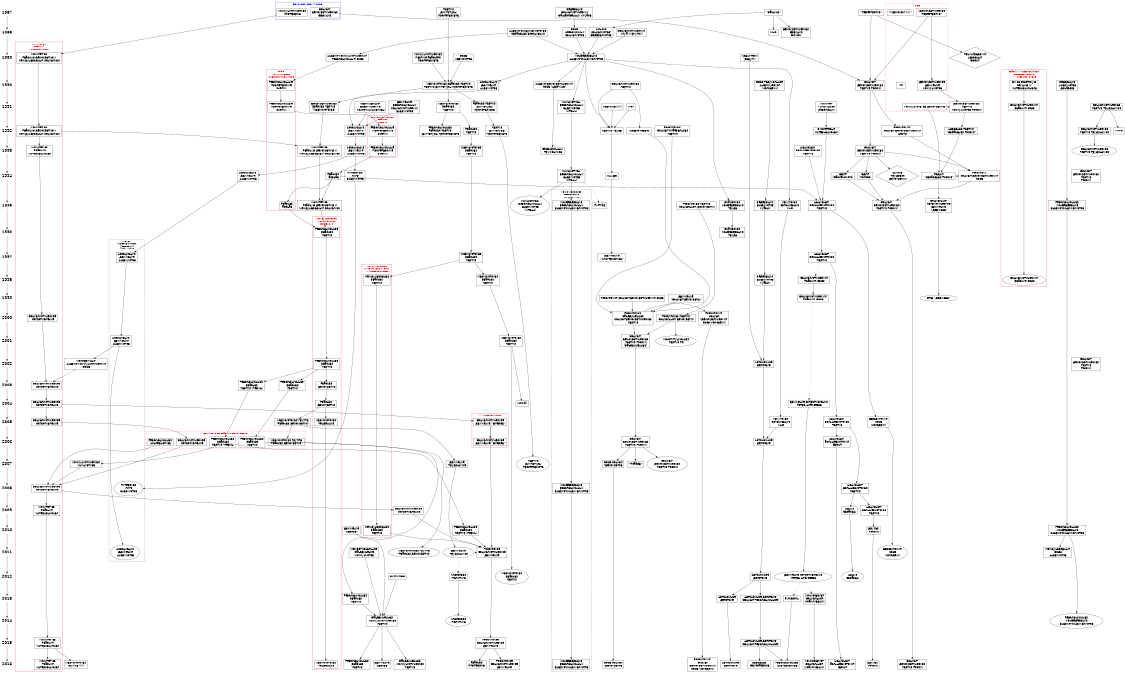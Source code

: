 digraph commy {
	newrank=true
	ranksep=.75; size = "7.5,7.5";
	fontname=Helvetica;
	rankdir=TB;
	node [shape=plaintext, fontsize=22, fontname=Helvetica];

	/* Шкала времени */
	subgraph Years{
		1987 -> 1988 -> 1989 -> 
		1990 -> 1991 -> 1992 -> 1993 -> 1994 -> 1995 -> 1996 -> 1997 -> 1998 -> 1999 ->
		2000 -> 2001 -> 2002 -> 2003 -> 2004 -> 2005 -> 2006 -> 2007 -> 2008 -> 2009 ->
		2010 -> 2011 -> 2012 -> 2013 -> 2014 -> 2015 -> 2016;
	}

	node [shape=box, fontsize=16, fontname=Helvetica];

	{ rank = same; 1987; CP, "ПДП", "ФСОК", "СДФДС", "П", "ДП", "«Община»"}
	{ rank = same; 1988; "СНС", "АССА", SCI, "АСФ" }
	{ rank = same; 1989; "АКРС", UM, CPWP, "ХР", "КАС", "ЛНФ"}
	{ rank = same; 1990; "АДА", "АДС", "РПЯ", OKIV, "МРП/ПДП", "СРАМ", "ФАД", "СДПР90", "СПСССР", "МП"}
	{ rank = same; 1991;  "РПЯ91", SWS, "ККР", "МРП", "РПДП", "ДРП", "ИРЕАН", "МАКИ", "ДРСА", "ДПКР", "Руцкой", "СПТ"}
	{ rank = same; 1992; "КРДМС92", "РПЯ92", "ПДП92", "РП", "РРПДП", "АДА91", "ФИ" , "ПТ", "«Новые левые»", "СЛПР", "НПСР", "РСДЦ"}
	{ rank = same; 1993; "КРДМС93", "КРИ", "РПЯ93", "МРП93", "СВТ", "АДА93", "НБП"}
	{ rank = same; 1994; WS94, "ПЛА94", "ИРЕАН94", "АДА94", "ШТД", "СДПР94Г", "СДПР94О", "СДПР94", "МАУДС", "РСДС", "РСДНП"}
	{ rank = same; 1995; "КРДМС95", LO95, "ИРЕАН95", "КРАС", "ФАК", "СКТ", IO,"РКАС", "НБП95", "РПСД", "«Держава»"}
	{ rank = same; 1997; "АДА97", "НБП97", DA}
	{ rank = same; 1998; SWU98, SWS98, "МежРП", "МРП98"}
	{ rank = same; 1999; SWU99, "«Держава»99"} 
	{ rank = same; 2000; "Соцсопр", "РОСДП", "РСДСМ", "РПСД2000"}
	{ rank = same; 2001; "МРП01", "АДА01", "КоПРФ", "СДПР(о)"}
	{ rank = same; 2002; "РРП02", "АД", "МАКС", "СДПР02" }
	{ rank = same; 2003; "РД", "РРПМ", "РРПП", SS03}
	{ rank = same; 2004; "РД04", "ДСПА", "МРП(б)"}
	{ rank = same; 2005; SS05, "Вперед", MT, "МГРД", IO05, "ЕСМ" }
	{ rank = same; 2006; SS06, "РРПП06", "РРПМ06", "МГРД06", RA, "АД06", "НБФ"}
	{ rank = same; 2007; CI, WM, "ПДП07", "ССД", "«Победа»"}
	{ rank = same; 2008; SS08, "ПЛА08", "КРАС08"}
	{ rank = same; 2009; SS09, CWI09, "НСв"}
	{ rank = same; 2010; "РРПП10", "МежРП10", "Аврора",  "РКАС10", "ДР"}
	{ rank = same; 2011; "РСД", "МГРД11", WM11, "МОК", "МСА", "АДА11", "ЕСМ11"}
	{ rank = same; 2012; "ДСПА12", ClP , "СКП-КПСС", "МРП12", "АД12", "НСв12"}
	{ rank = same; 2013; CSM, "экс-ДСПА", "РРП13", "АД13", "АДСР" }
	{ rank = same; 2014; ClP14, "ОКП", "РКАС14" }
	{ rank = same; 2015; CWI15, "РСД15", "АДСР15"}
	{ rank = same; 2016; MT16, CWI16, "РСД16", WP, P21, CSM16, RA16, "Аврора16", "ОКП16", "РРП16", "АД16", "РСДСМ16", "НС", "КРАС16", "НБФ16", "ДР16", "СДПР16", "ССД16"}

	subgraph clusterCPSU {
		color=red;
		style=dashed;
		fontcolor=red;
		label="КПСС";
		"ДП", "ДДК", "Руцкой", "МП", "«Марксизм-XXI»"
	};

	subgraph clusterDS {
		color=blue;
		fontcolor=blue;
		label="Демократический союз";
		CP, "СДФДС"
	};

	subgraph clusterCWI {
		color=red;
		fontcolor=red;
		label="Комитет за\n Рабочий\n Интернационал";
		{node [shape=box];	"КРДМС" ->  "КРДМС92" -> "КРИ" -> "Соцсопр";
			SS03 -> SS04 -> SS05 -> SS06 -> SS08 -> CWI09 ->
			CWI15 -> CWI16}};
	{"Соцсопр", "МАКС"} -> SS03;
	SS04 -> "Вперед" -> "РСД" -> "РСД15" -> "РСД16";
	CI -> SS08;
	RA -> SS08 -> SS09  -> "РСД" ;
	RA [label="Революционная\n Альтернатива"];
	"КРДМС", "КРДМС92", "КРДМС93", "КРДМС95" [label="Комитет за\n Рабочую демократию и\n международный социализм"]; 
	"Соцсопр", SS03, SS04, SS05, SS06, SS08, SS09 [label="Социалистическое\n  сопротивление"];
	"КРИ", CWI09, CWI15, CWI16 [label="Комитет за\n Рабочий\n интернационал"];

	subgraph clusterMMT {
		color=red;
		fontcolor=red;
		label="Международная\nМарксистская\nТенденция";
		URL="http://marxist.com";
		{node [shape=box];
			"РРП" -> "РРП02" -> "РД"-> "РД04" -> MT ->
			MT16}};
	
	"РД", "РД04" [label="Рабочая\n демократия"];
	MT, MT16 [label="Марксистская\n тенденция"];
	MT, MT16 [URL="http://1917.com"];
	
	subgraph clusterLO {
		color=red;
		fontcolor=red;
		label="Союз\n коммунистов-\nинтернационалистов";
		{node [shape=box];
			"РПЯ", "РПЯ91", "LO95" } };

	subgraph clusterSWP {
		color=red;
		fontcolor=red;
		label="Социалистическая\n рабочая\n партия";
		{node [shape=box];
			"РПЯ92" -> "РПЯ93" } };

	subgraph clusterMandel {
		color=red;
		fontcolor=red;
		label="IV интернационал";
		URL="http://internationalviewpoint.org";
		{node [shape=box];
			"Вперед" -> "Вперед11" } };

	subgraph clusterMWD {
		color=red;
		style=dashed;
		fontcolor=red;
		label="Движение за рабочую демократию";
		{node [shape=box];
			SS06, "РРПП06", "РРПМ06", "МГРД06", RA } };

	subgraph clusterIV {
		color=red;
		fontcolor=red;
		label="Рабочий интернационал\n за возрождение\n IV интернационала";
		{node [shape=box]; OKIV -> SWS -> SWS98} };
	subgraph clusterIWP {
		color=red;
		fontcolor=red;
		label="Международная\n лига трудящихся —\n IV интернационал";
		{node [shape=box]; "МежРП", "МежРП10"} };

	subgraph clusterIAF {
		color=black;
		label="IAF-IFA\nИнтернационал\n Федераций\n Анархистов";
		style=dashed;
		{node [shape=box]; "АДА97", "АДА01", "АДА11", "ПЛА08"} };

	subgraph clusterMAT {
		color=black;
		label="Международная\n ассоциация\n трудящихся";
		style=dashed;
		{node [shape=box]; "КРАС","КРАС08", "КРАС16"} };

	/* Госкаповцы */
	UM [label="Союз\nМарксистов"];
	"ПДП", "ПДП92", "ПДП07" [label="Партия\nДиктатуры\nПролетариата"];
	"МРП/ПДП" [label="Марксистская рабочая партия\nПартия Диктатуры пролетариата"];
	{UM, "ПДП", CPWP} -> "МРП/ПДП" -> {"МРП", "РПДП", "ДРП"};
	"РПДП" -> "ПДП92" -> "ПДП07";
	"МРП" -> {"РП", "РРПДП"};
	"ДРП" [label="Демократическая\nрабочая партия\n (марксистская)"];
	"МРП", "МРП93", "МРП96", "МРП98", "МРП01", "МРП12" [label="Марксистская\nрабочая\nпартия"];
	"МежРП","МежРП10" [label="Международная\nрабочая\nпартия"];
	"РП" [label="Рабочая\nпартия"];
	"РРПДП" [label="Революционная\nРабочая партия\n Диктатуры пролетариата"];
	"РПДП"[label="Рабочая партия\n Диктатуры\n пролетариата"];
	"РП" -> "МРП93" -> "МРП96" -> {"МРП98", "МежРП"};
	"МРП98" -> "МРП01"-> {"МРП(б)", "МРП12"};
	"МежРП" -> "МежРП10" -> "РСД";
	CPWP [label="Коммунистическая\nПартия\пРабочего\nПролетариата"];

	/* Троцкисты */
	"ДРП" -> "КРДМС93";
	CP -> "КРДМС";
	CP  [label="Коммунистическая\n платформа"];
	SWS, SWS98 [label="Социалистический\n рабочий союз"];
	OKIV  [label="ОК за советскую\n секцию IV\n интернационала"];
	WS94 -> "КРДМС95";
	"РРП02" -> "РРПП" -> "РРПП06" -> "РРПП10" -> "РСД";
	"РД04" -> "МГРД" -> "МГРД06" -> "МГРД11";
	"МГРД11", "ДСПА12", "ПДП07", "МРП12" [shape="ellipse"];
	"МГРД" -> WM -> WM11;
	"КРДМС92" -> "КРДМС93" ->"КРДМС95" -> "РРП";
	"РРП02"	-> "РРПМ" -> "РРПМ06" -> "РРП13";
	"РРП02", "РРПМ", "РРПМ06", "РРП", "РРП16", "РРП13", "РРП16" [label="Революционная\n рабочая\n партия"]; 
	"РРПП", "РРПП06", "РРПП10"  [label="Революционная\n рабочая\n партия (Пермь)"];
	"РРПП06" -> CI;
	WM11 -> "РСД" [style=dotted];
	WM11 -> ClP  [style=dotted];
	ClP -> ClP14;
	ClP, ClP14 [label="Классовая\n Политика"] ;
	"МГРД", "МГРД06", "МГРД11" [label="Марксистская группа\n«Рабочая демократия»"];
	"РСД15" -> WP;
	WP [label="Рабочая\nплатформа"];
	"РСД", "РСД15", "РСД16" [label="Российское\nСоциалистическое\nдвижение"];
	CWI15 -> P21;
	P21 [label="Марксистская\nГруппа XXI"];
	SWU98, SWU99 [label="Социалистический\n Рабочий Союз"]
	"Вперед", "Вперед11" [label="Социалистическое\n движение «Вперед»"];

	/* Жвания */
	"АКРС" -> "РПЯ" -> "РПЯ91" -> "РПЯ92";
	"РПЯ", "РПЯ91", "РПЯ92", "РПЯ93" [label="Революционные\n Пролетарские\n ячейки"];
	"РПЯ93" -> WS94 -> "НБП95";
	"НБП97" -> SWU98 [style=dotted];
	SWU98 -> SWU99;
	WS94 -> LO95 -> "РРП";
	SWU99 -> "ДСПА" [style=dotted];
	"ДСПА" -> "ДСПА12";
	"ДСПА12" -> CSM [style=dotted];
	 CSM -> CSM16;
	"ДСПА12" -> "экс-ДСПА" [style=dotted];
	"экс-ДСПА" -> RA16;
	CSM, CSM16 [label="Комиссариат\nСоциальной\nМобилизации"];
	LO95, WS94 [label="Рабочая\n борьба"];
	"ДСПА",	"ДСПА12" [label="Движение сопротивления\n Петра Алексеева"];

	/* НБП */
	"НБП" -> "НБП95" -> {"ЕСМ", "НБП97"};
	"НБП97" -> "НБП05" -> {"НБП08", "НБФ"};
	"НБП08" -> {"НБП09", "НСв"};
	"НБП09" -> "ДР" -> "ДР16";
	"НБФ" -> "НБФ16";
	"НБП", "НБП95", "НБП97", "НБП05", "НБП08", "НБП09" [label="Национал-\nБольшевистская\nПартия"];
	"ЕСМ", "ЕСМ11" [label="Евразийский\n союз\n молодежи"];
	"НБФ", "НБФ16" [label="Национал-\nбольшевистский\n фронт"];
	"НСв", "НСв12" [label="Нация\nСвободы"];
	"ДР", "ДР16"[label="Другая\n Россия"];
	"ЕСМ" -> "ЕСМ11";
	"НСв" -> "НСв12";
	"ЕСМ11", "НСв12" [shape="ellipse"];

	/* Отколы от КПРФ */
	{"МОК", "СКП-КПСС", "РРП13", "Аврора"} -> "ОКП";
	"ОКП","ОКП16"  [label="Объединенная\n коммунистическая\n партия"];
	"ОКП" -> {"РРП16", "ОКП16", "Аврора16"};
	"Аврора", "Аврора16" [label="Движение\n«Аврора»"];
	"МОК" [label="Межрегиональное\n объединение\n коммунистов"];
	CI [label="Коммунистическая\n инициатива"];
	RA, RA16 [label="Революционная\n Альтернатива"];
	WM, WM11 [label="Движение\n Трудящихся"];

	/* Анархисты */
	"АДА93" -> {"АДА94", "ПЛА94"};
	{"МАКИ", "ДРСА"} -> "АДА91";
	"АДА94" -> "АДА97" -> "АДА01" -> {"АДА11", "МАКС"};
	"ПЛА94" -> "ПЛА08";
	"АССА" -> {"КАС", "АКРС"};
	"«Община»" -> {"АСФ", "МНФ", "ДФВЛКСМ"};
	{SCI, "АСФ"} -> "КАС";
	"ФСОК" -> "СНС" -> "КАС" -> {"АДС", "АДА", "ИРЕАН", "СКТ", IO};
	IO -> IO05 -> "АД06";
	"СКТ" -> "СКТ16"
	"ИРЕАН" ->"ИРЕАН94" -> {"ИРЕАН95", "КРАС"};
	"ИРЕАН94" -> "РКРП96" [style=dotted]; /*Костенко*/
	"КРАС" -> "КРАС08" -> "КРАС16";
	"АДА" -> "АДА91" -> "АДА93";
	"АДС" -> "СВТ";
	"ФАД" -> "РКАС" -> "РКАС10" ->{ "МСА", "РКАС14"};
	"СРАМ" -> "ФАК" -> "ФАК01";
	{"ФАК01", "ХР"} -> "АД";
	"ККР" -> "ФИ" -> "НБП95";
	"АД" -> "АД06" -> "АД12" -> {"АД13", "АДСР"};
	"АД13" -> "АД16";
	"АДСР" -> "АДСР15" -> {"НС", RA16};

	"ДФВЛКСМ" [label="Демократическая\n фракция\n ВЛКСМ", tooltip="ДФ ВЛКСМ"];
	"АСФ" [label="Альянс\nсоциалистов-\nфедералистов" tooltip="АСФ"];
	"АДА", "АДА91", "АДА93", "АДА94", "АДА97", "АДА01", "АДА11" [label="Ассоциация\n Движений\n Анархистов", tooltip="АДА"];
	"АССА" [label="Анархо-синдикалистская\n свободная ассоциация", tooltip="АССА"];
	"АКРС"[label="Анархо-Коммунистический\n Революционный союз", tooltip="АКРС"];
	"ПЛА94", "ПЛА08" [label="Питерская\n лига\n анархистов"];
	"ФАК", "ФАК01" [label="Федерация\n анархистов\n Кубани"];
	"СКТ", "СКТ16" [label="Сибирская\n конфедерация\n труда"];
	"КАС" [label="Конфедерация\n Анархо-синдикалистов"];
	SCI [label="Социалистический\n клуб (Иркутск)"];
    IO, IO05 [label="Иркутская\n организация\n КАС"];
	"ХР" [label="Хранители\nрадуги"];
	"ФИ" [label="Фиолетовый\nинтернационал"];
	"ККР" [label="Комитет\n культурной\n революции"]; 
	"МАКС" [label="Молодежный\n Анархо-Коммунистический\n Союз"];
	"ФАД" [label="Федерация\n Анархистов\n Донбасса"];
	"РКАС", "РКАС10", "РКАС14" [label="Революционная\n конфедерация\n анархо-синдикалистов"];
	"МСА" [label="Международный\n Союз\n Анархистов"];
	"СРАМ" [label="Союз Радикальной\n Анархической\n Молодежи"];
	"СВТ" [label="Союз вольных\n тружеников"];
	"ИРЕАН", "ИРЕАН94", "ИРЕАН95" [label="Инициативы\n революционных\n анархистов\n (ИРЕАН)"];
	"ИРЕАН95", "АДА11", WM11, ClP14, SWS98, "ПЛА08", "РКАС14" [shape="ellipse"];
	"СНС" [label="Союз\n Независимых\n Социалистов"];
	"МАКИ" [label="Маргинально-\nанархические\n контр-инициативы"];
	"ДРСА" [label="Движение\n революционных\n социалистических\n анархистов"];
    "АДС" [label="Анархо-демократический\n союз (АДС-КАС)"];
	"КРАС","КРАС08", "КРАС16" [label="Конфедерация\n революционных\n анархо-синдикалистов"];
	"ФСОК" [label="Федерация\n Социалистических\n Общественных Клубов"];
	"АД", "АД06", "АД12", "АД13", "АД16"  [label="Автономное\nдействие"];
	"АДСР", "АДСР15" [label="Автономное действие\n(Социал-Революционное)"];
	"НС" [label="Народная\n Самооборона"];

	/* Социал-демократы */
	{"П", "ДП","СДФДС"}  -> "СДПР90" ;
	"П" -> "ЛНФ";
	{"КАС", "СПСССР", "МарксизмXXI", "МФП"} -> "ПТ" -> "МАУДС" ->DA;
	"СПСССР" -> "«Новые левые»";
	"СДПР90" -> "СДПР93" -> {"СДПР94Г", "СДПР94О", "ШТД", "РСДС"} ;
	"СДПР90" -> "РСДЦ";
	{"РСДЦ", "РСДНП"}-> "РСДС" -> "СДПР95";
	"Руцкой" -> "РСДНП";
	"Руцкой" [label="Коммунисты за демократию"];
	"ДП" -> "ДДК";
	{"Руцкой", "ДДК"} -> "ДПКР" -> "НПСР" -> "РСДНП" -> "«Держава»" ;
	"ДП" [label="Демократическая\n платформа"];
	"РСДЦ" [label="Российский\n социал-демократический\n центр"];
	"РСДНП" [label="РСДНП\n «Свободная Россия»"];
	"ДДК" [label="Демократическое\n движение\n коммунистов"];
	"ДПКР" [label="Демократическая\n партия\n коммунистов России"];
	"НПСР" [label="Народная партия\n «Свободная Россия»"];
    "«Держава»" -> "«Держава»99";
	"«Держава»" [label="Социально-\nпатриотическое\nдвижение\n «Держава»"];
	"«Держава»99" [label="СПД «Держава»", shape="ellipse"];
	{"СДПР94Г", "СДПР94О"} -> "СДПР95"-> "СДПР16";
	"PСДС" [label="Российский социал-демократический союз"];
	{"PСДС", "«Новые левые»", "ДСД", "СЛПР" } -> "РОСДП";
	 "РОСДП" [label="Российская\n объединенная\n социал-демократическая\n партия"];
	{"РОСДП", "РПСД2000"} -> "СДПР(о)" -> "СДПР06" -> {"СДПР07", "ССД", "«Победа»"};
	"ССД" -> "ССД16";
	"РПСД" -> "РПСД2000" -> "КоПРФ";
	"КоПРФ" [label="Конституционная\n партия РФ", shape="ellipse"];
	"РОСДП" -> "РСДСМ" -> "РСДСМ16";
	"РСДСМ", "РСДСМ16" [label="Российский\n социал\n-демократический\n союз молодежи", href="https://ru.wikipedia.org/wiki/%D0%A0%D0%BE%D1%81%D1%81%D0%B8%D0%B9%D1%81%D0%BA%D0%B8%D0%B9_%D1%81%D0%BE%D1%86%D0%B8%D0%B0%D0%BB-%D0%B4%D0%B5%D0%BC%D0%BE%D0%BA%D1%80%D0%B0%D1%82%D0%B8%D1%87%D0%B5%D1%81%D0%BA%D0%B8%D0%B9_%D1%81%D0%BE%D1%8E%D0%B7_%D0%BC%D0%BE%D0%BB%D0%BE%D0%B4%D1%91%D0%B6%D0%B8"];
	"СПСССР" [label="Социалистическая\n партия", href="https://ru.wikipedia.org/wiki/%D0%A1%D0%BE%D1%86%D0%B8%D0%B0%D0%BB%D0%B8%D1%81%D1%82%D0%B8%D1%87%D0%B5%D1%81%D0%BA%D0%B0%D1%8F_%D0%BF%D0%B0%D1%80%D1%82%D0%B8%D1%8F_%28%D0%A1%D0%A1%D0%A1%D0%A0%29"];
	"СДФДС" [label="Социал-\nдемократическая\nфракция"];
	"РСДС" [label="Российски\n социал-демократический\n союз"];
	"ДСД" [label="Движение\n «Социал-демократы»"];
	"СЛПР" [label="Российская\n Социал-либеральная\n партия"];
	"ДП" [label="«Демократическая\n Перестройка»"];
	"РПСД", "РПСД2000" [label="Российская партия\n социальной демократии", href="https://ru.wikipedia.org/wiki/%D0%A0%D0%BE%D1%81%D1%81%D0%B8%D0%B9%D1%81%D0%BA%D0%B0%D1%8F_%D0%BF%D0%B0%D1%80%D1%82%D0%B8%D1%8F_%D1%81%D0%BE%D1%86%D0%B8%D0%B0%D0%BB%D1%8C%D0%BD%D0%BE%D0%B9_%D0%B4%D0%B5%D0%BC%D0%BE%D0%BA%D1%80%D0%B0%D1%82%D0%B8%D0%B8"];
	"ССД", "ССД16" [label="Союз социал\n-демократов", href="http://www.sdorg.ru/"];
	"СДПР(о)" [label="Социал-\nдемократическая\n партия России\n(объединенная)", href="https://ru.wikipedia.org/wiki/%D0%A1%D0%BE%D1%86%D0%B8%D0%B0%D0%BB-%D0%B4%D0%B5%D0%BC%D0%BE%D0%BA%D1%80%D0%B0%D1%82%D0%B8%D1%87%D0%B5%D1%81%D0%BA%D0%B0%D1%8F_%D0%BF%D0%B0%D1%80%D1%82%D0%B8%D1%8F_%D0%A0%D0%BE%D1%81%D1%81%D0%B8%D0%B8_%282001%29"];
	"СДПР06", "СДПР07" [label="Социал-\nдемократическая\n партия России"]; 
	"СДПР07" [shape="ellipse"];
	DA [label="Движение\n «Альтернативы»"];
	"П" [label="«Перестройка»"];
	"ПТ" [label="Партия труда"];
	"ШТД" [label="Школа\n Трудовой\n демократии", shape="diamond", href="http://www.shkolatd.ru"];
	"СДПР90", "СДПР94", "СДПР02", "СДПР16" [label="Социал-\nдемократическая\nпартия\nРоссии"];
	"СДПР94Г" [label="СДПР\n(Голова)"];
	"СДПР94О" [label="СДПР\n(Оболенского)"];
	"СДПР90", "СДПР93", "СДПР95", "СДПР16" [label="Социал-\nдемократическая\n партия России", href="https://ru.wikipedia.org/wiki/%D0%A1%D0%BE%D1%86%D0%B8%D0%B0%D0%BB-%D0%B4%D0%B5%D0%BC%D0%BE%D0%BA%D1%80%D0%B0%D1%82%D0%B8%D1%87%D0%B5%D1%81%D0%BA%D0%B0%D1%8F_%D0%BF%D0%B0%D1%80%D1%82%D0%B8%D1%8F_%D0%A0%D0%BE%D1%81%D1%81%D0%B8%D0%B8_%281990%29"];
	"ЛНФ" [label="Ленинградский\nнародный\nфронт", shape="diamond", href="https://ru.wikipedia.org/wiki/%D0%9B%D0%B5%D0%BD%D0%B8%D0%BD%D0%B3%D1%80%D0%B0%D0%B4%D1%81%D0%BA%D0%B8%D0%B9_%D0%BD%D0%B0%D1%80%D0%BE%D0%B4%D0%BD%D1%8B%D0%B9_%D1%84%D1%80%D0%BE%D0%BD%D1%82"]
	"СПТ" -> {"СПТ93", "КПРФ"};
	"СПТ93" -> "СПТ98";
	"СПТ98" [shape="ellipse"];
	"СПТ", "СПТ93", "СПТ98" [label="Социалистическая\nпартия трудящихся"];

}
